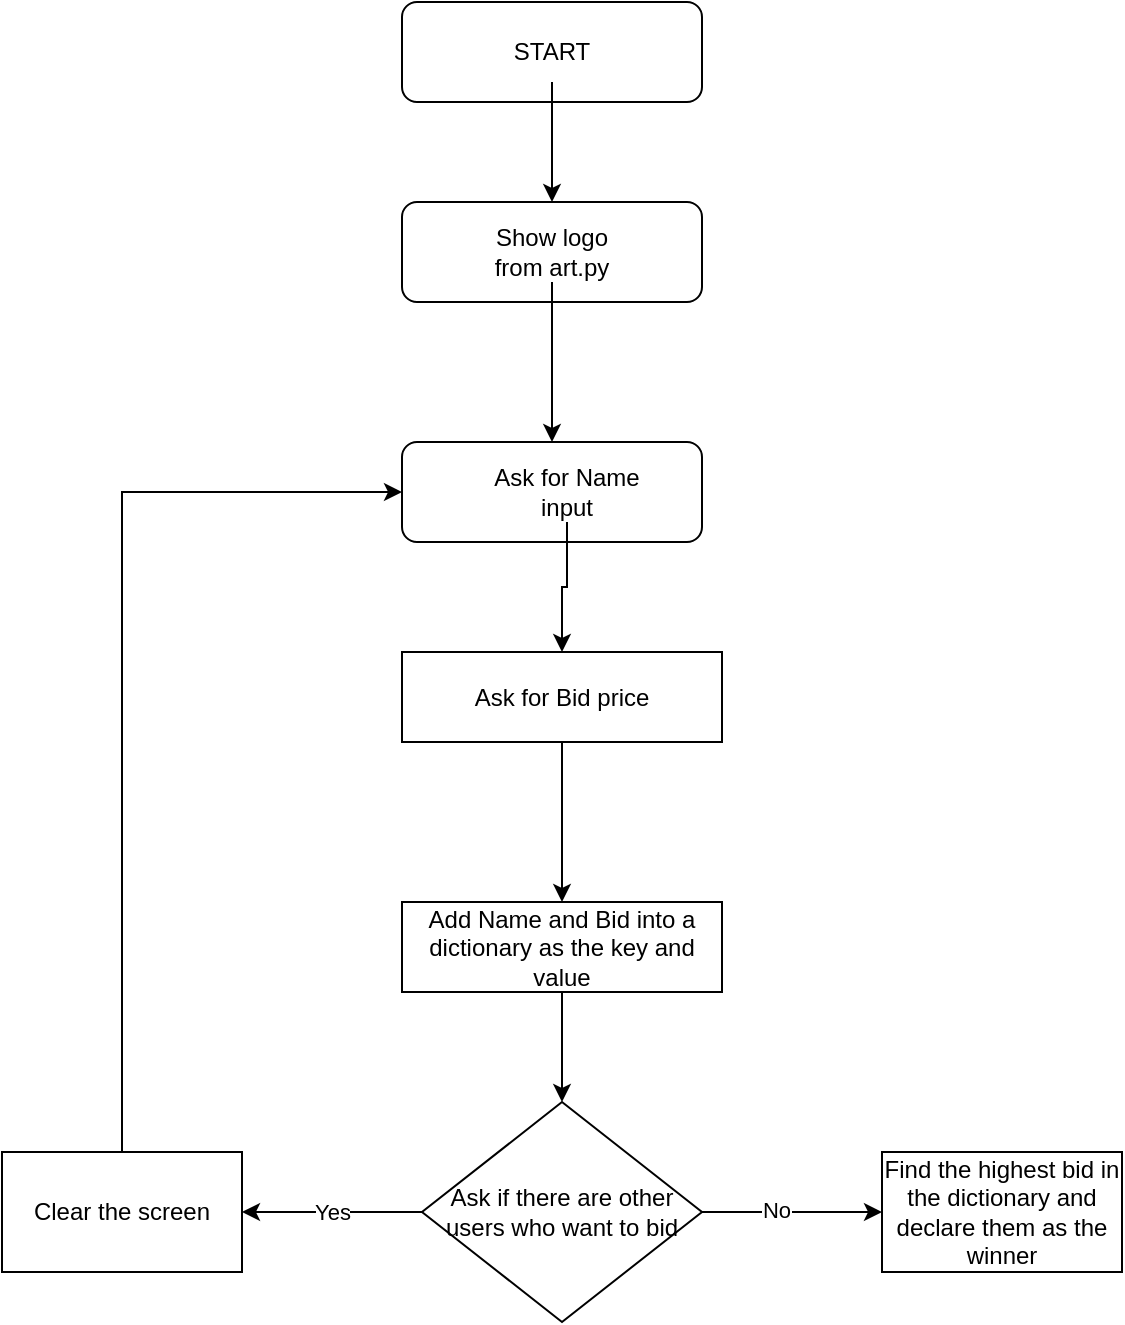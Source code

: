 <mxfile version="21.3.7" type="device">
  <diagram name="Page-1" id="KuVlT-52XpX_c8L2TQXA">
    <mxGraphModel dx="1114" dy="755" grid="1" gridSize="10" guides="1" tooltips="1" connect="1" arrows="1" fold="1" page="1" pageScale="1" pageWidth="850" pageHeight="1100" math="0" shadow="0">
      <root>
        <mxCell id="0" />
        <mxCell id="1" parent="0" />
        <mxCell id="pwK3djHjhO8CceE-ZW0B-1" value="" style="rounded=1;whiteSpace=wrap;html=1;" vertex="1" parent="1">
          <mxGeometry x="330" y="60" width="150" height="50" as="geometry" />
        </mxCell>
        <mxCell id="pwK3djHjhO8CceE-ZW0B-10" style="edgeStyle=orthogonalEdgeStyle;rounded=0;orthogonalLoop=1;jettySize=auto;html=1;entryX=0.5;entryY=0;entryDx=0;entryDy=0;" edge="1" parent="1" source="pwK3djHjhO8CceE-ZW0B-2" target="pwK3djHjhO8CceE-ZW0B-4">
          <mxGeometry relative="1" as="geometry" />
        </mxCell>
        <mxCell id="pwK3djHjhO8CceE-ZW0B-2" value="START" style="text;html=1;strokeColor=none;fillColor=none;align=center;verticalAlign=middle;whiteSpace=wrap;rounded=0;" vertex="1" parent="1">
          <mxGeometry x="375" y="70" width="60" height="30" as="geometry" />
        </mxCell>
        <mxCell id="pwK3djHjhO8CceE-ZW0B-4" value="" style="rounded=1;whiteSpace=wrap;html=1;" vertex="1" parent="1">
          <mxGeometry x="330" y="160" width="150" height="50" as="geometry" />
        </mxCell>
        <mxCell id="pwK3djHjhO8CceE-ZW0B-11" style="edgeStyle=orthogonalEdgeStyle;rounded=0;orthogonalLoop=1;jettySize=auto;html=1;entryX=0.5;entryY=0;entryDx=0;entryDy=0;" edge="1" parent="1" source="pwK3djHjhO8CceE-ZW0B-5" target="pwK3djHjhO8CceE-ZW0B-6">
          <mxGeometry relative="1" as="geometry" />
        </mxCell>
        <mxCell id="pwK3djHjhO8CceE-ZW0B-5" value="Show logo from art.py" style="text;html=1;strokeColor=none;fillColor=none;align=center;verticalAlign=middle;whiteSpace=wrap;rounded=0;" vertex="1" parent="1">
          <mxGeometry x="375" y="170" width="60" height="30" as="geometry" />
        </mxCell>
        <mxCell id="pwK3djHjhO8CceE-ZW0B-6" value="" style="rounded=1;whiteSpace=wrap;html=1;" vertex="1" parent="1">
          <mxGeometry x="330" y="280" width="150" height="50" as="geometry" />
        </mxCell>
        <mxCell id="pwK3djHjhO8CceE-ZW0B-17" value="" style="edgeStyle=orthogonalEdgeStyle;rounded=0;orthogonalLoop=1;jettySize=auto;html=1;" edge="1" parent="1" source="pwK3djHjhO8CceE-ZW0B-7" target="pwK3djHjhO8CceE-ZW0B-16">
          <mxGeometry relative="1" as="geometry" />
        </mxCell>
        <mxCell id="pwK3djHjhO8CceE-ZW0B-7" value="Ask for Name input" style="text;html=1;strokeColor=none;fillColor=none;align=center;verticalAlign=middle;whiteSpace=wrap;rounded=0;" vertex="1" parent="1">
          <mxGeometry x="375" y="290" width="75" height="30" as="geometry" />
        </mxCell>
        <mxCell id="pwK3djHjhO8CceE-ZW0B-19" value="" style="edgeStyle=orthogonalEdgeStyle;rounded=0;orthogonalLoop=1;jettySize=auto;html=1;" edge="1" parent="1" source="pwK3djHjhO8CceE-ZW0B-16" target="pwK3djHjhO8CceE-ZW0B-18">
          <mxGeometry relative="1" as="geometry" />
        </mxCell>
        <mxCell id="pwK3djHjhO8CceE-ZW0B-16" value="Ask for Bid price" style="whiteSpace=wrap;html=1;" vertex="1" parent="1">
          <mxGeometry x="330" y="385" width="160" height="45" as="geometry" />
        </mxCell>
        <mxCell id="pwK3djHjhO8CceE-ZW0B-23" value="" style="edgeStyle=orthogonalEdgeStyle;rounded=0;orthogonalLoop=1;jettySize=auto;html=1;" edge="1" parent="1" source="pwK3djHjhO8CceE-ZW0B-18" target="pwK3djHjhO8CceE-ZW0B-22">
          <mxGeometry relative="1" as="geometry" />
        </mxCell>
        <mxCell id="pwK3djHjhO8CceE-ZW0B-18" value="Add Name and Bid into a dictionary as the key and value" style="whiteSpace=wrap;html=1;" vertex="1" parent="1">
          <mxGeometry x="330" y="510" width="160" height="45" as="geometry" />
        </mxCell>
        <mxCell id="pwK3djHjhO8CceE-ZW0B-25" value="Yes" style="edgeStyle=orthogonalEdgeStyle;rounded=0;orthogonalLoop=1;jettySize=auto;html=1;" edge="1" parent="1" source="pwK3djHjhO8CceE-ZW0B-22" target="pwK3djHjhO8CceE-ZW0B-24">
          <mxGeometry relative="1" as="geometry" />
        </mxCell>
        <mxCell id="pwK3djHjhO8CceE-ZW0B-27" value="" style="edgeStyle=orthogonalEdgeStyle;rounded=0;orthogonalLoop=1;jettySize=auto;html=1;" edge="1" parent="1" source="pwK3djHjhO8CceE-ZW0B-22" target="pwK3djHjhO8CceE-ZW0B-26">
          <mxGeometry relative="1" as="geometry" />
        </mxCell>
        <mxCell id="pwK3djHjhO8CceE-ZW0B-28" value="No" style="edgeLabel;html=1;align=center;verticalAlign=middle;resizable=0;points=[];" vertex="1" connectable="0" parent="pwK3djHjhO8CceE-ZW0B-27">
          <mxGeometry x="-0.178" y="1" relative="1" as="geometry">
            <mxPoint as="offset" />
          </mxGeometry>
        </mxCell>
        <mxCell id="pwK3djHjhO8CceE-ZW0B-22" value="Ask if there are other users who want to bid" style="rhombus;whiteSpace=wrap;html=1;" vertex="1" parent="1">
          <mxGeometry x="340" y="610" width="140" height="110" as="geometry" />
        </mxCell>
        <mxCell id="pwK3djHjhO8CceE-ZW0B-29" style="edgeStyle=orthogonalEdgeStyle;rounded=0;orthogonalLoop=1;jettySize=auto;html=1;entryX=0;entryY=0.5;entryDx=0;entryDy=0;" edge="1" parent="1" source="pwK3djHjhO8CceE-ZW0B-24" target="pwK3djHjhO8CceE-ZW0B-6">
          <mxGeometry relative="1" as="geometry">
            <Array as="points">
              <mxPoint x="190" y="305" />
            </Array>
          </mxGeometry>
        </mxCell>
        <mxCell id="pwK3djHjhO8CceE-ZW0B-24" value="Clear the screen" style="whiteSpace=wrap;html=1;" vertex="1" parent="1">
          <mxGeometry x="130" y="635" width="120" height="60" as="geometry" />
        </mxCell>
        <mxCell id="pwK3djHjhO8CceE-ZW0B-26" value="Find the highest bid in the dictionary and declare them as the winner" style="whiteSpace=wrap;html=1;" vertex="1" parent="1">
          <mxGeometry x="570" y="635" width="120" height="60" as="geometry" />
        </mxCell>
      </root>
    </mxGraphModel>
  </diagram>
</mxfile>
